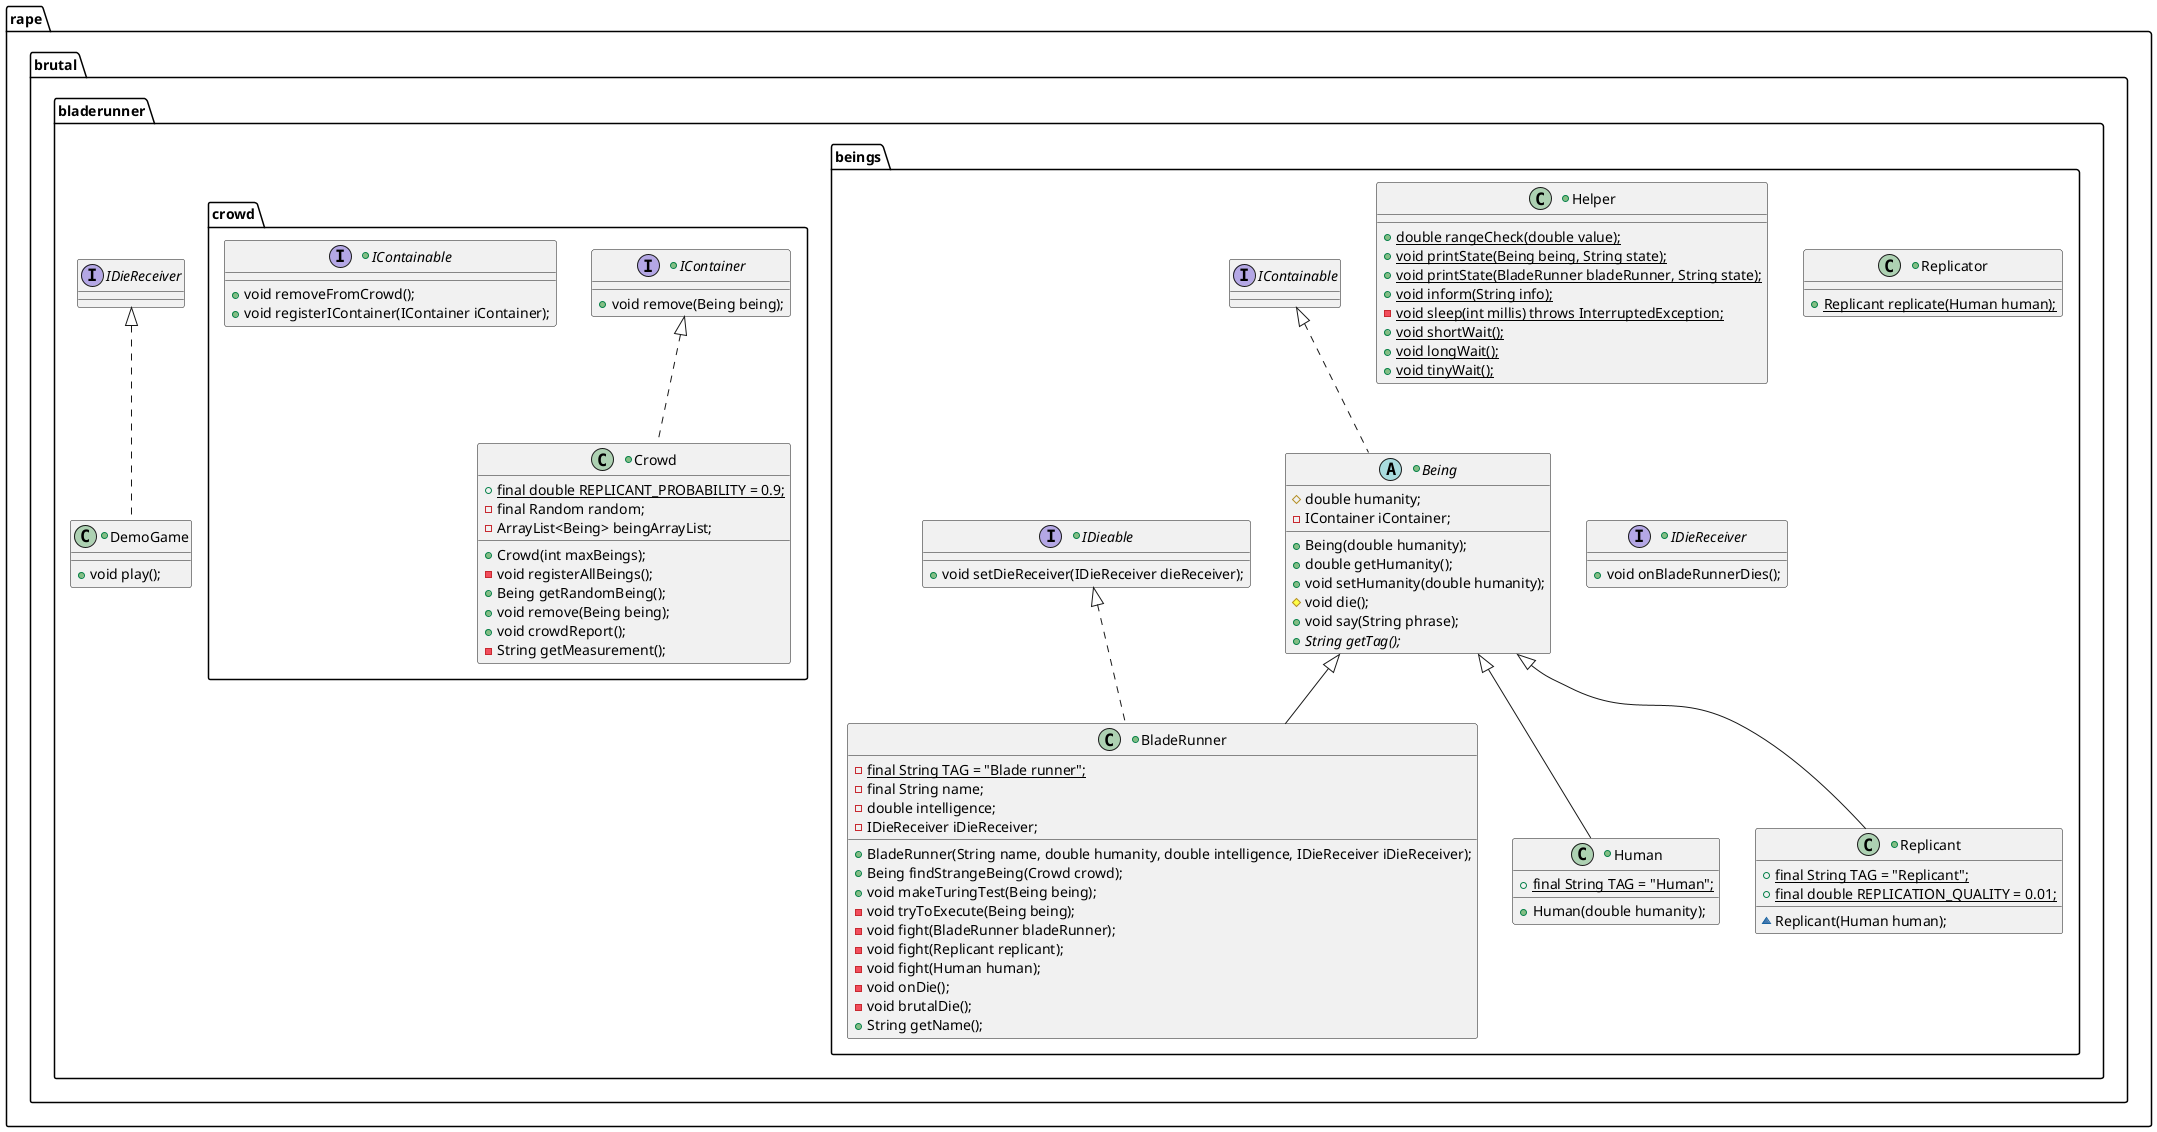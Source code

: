 @startuml

package rape.brutal.bladerunner {

    package beings {

        +abstract class Being implements IContainable {
            #double humanity;
            -IContainer iContainer;

            +Being(double humanity);
            +double getHumanity();
            +void setHumanity(double humanity);
            #void die();
            +void say(String phrase);
            +{abstract} String getTag();
        }

        +class BladeRunner extends Being implements IDieable {
            -{static} final String TAG = "Blade runner";
            -final String name;
            -double intelligence;
            -IDieReceiver iDieReceiver;

            +BladeRunner(String name, double humanity, double intelligence, IDieReceiver iDieReceiver);
            +Being findStrangeBeing(Crowd crowd);
            +void makeTuringTest(Being being);
            -void tryToExecute(Being being);
            -void fight(BladeRunner bladeRunner);
            -void fight(Replicant replicant);
            -void fight(Human human);
            -void onDie();
            -void brutalDie();
            +String getName();
        }


        +class Helper {
            +{static} double rangeCheck(double value);
            +{static} void printState(Being being, String state);
            +{static} void printState(BladeRunner bladeRunner, String state);
            +{static} void inform(String info);
            -{static} void sleep(int millis) throws InterruptedException;
            +{static} void shortWait();
            +{static} void longWait();
            +{static} void tinyWait();
        }

        +class Human extends Being {
            +{static} final String TAG = "Human";

            +Human(double humanity);
        }

        +class Replicant extends Being {
            +{static} final String TAG = "Replicant";
            +{static} final double REPLICATION_QUALITY = 0.01;

            ~Replicant(Human human);
        }

        +class Replicator {
            +{static} Replicant replicate(Human human);
        }

        +interface IDieReceiver {
            +void onBladeRunnerDies();
        }

        +interface IDieable {
            +void setDieReceiver(IDieReceiver dieReceiver);
        }

    }

    package crowd {

        +class Crowd implements IContainer {
            +{static} final double REPLICANT_PROBABILITY = 0.9;
            -final Random random;
            -ArrayList<Being> beingArrayList;

            +Crowd(int maxBeings);
            -void registerAllBeings();
            +Being getRandomBeing();
            +void remove(Being being);
            +void crowdReport();
            -String getMeasurement();
        }

        +interface IContainer {
            +void remove(Being being);
        }

        +interface IContainable {
            +void removeFromCrowd();
            +void registerIContainer(IContainer iContainer);
        }

    }

    +class DemoGame implements IDieReceiver {
         +void play();
    }

}

@enduml